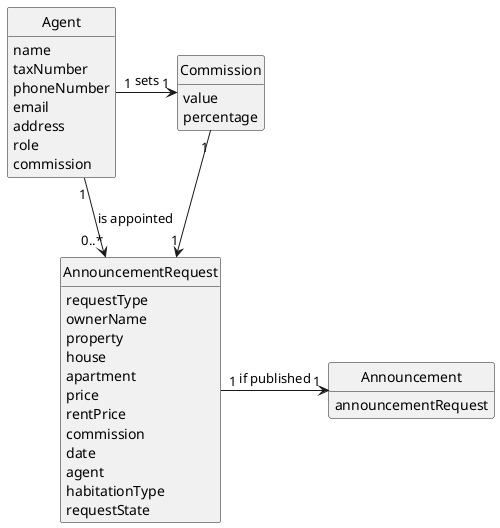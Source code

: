 @startuml
skinparam monochrome true
skinparam packageStyle rectangle
skinparam shadowing false

'left to right direction

skinparam classAttributeIconSize 0

hide circle
hide methods

'title Domain Model

'class Platform {
'  -description
'}

class Agent {
name
taxNumber
phoneNumber
email
address
role
commission
}

class AnnouncementRequest{
 requestType
 ownerName
 property
 house
 apartment
 price
 rentPrice
 commission
 date
 agent
 habitationType
 requestState
}

class Announcement{
announcementRequest

}

class Commission{
value
percentage
}




Agent "1" -> "0..*" AnnouncementRequest : is appointed
AnnouncementRequest "1" -> "1" Announcement : if published
Agent "1" -> "1" Commission : sets
Commission "1" --> "1" AnnouncementRequest

@enduml